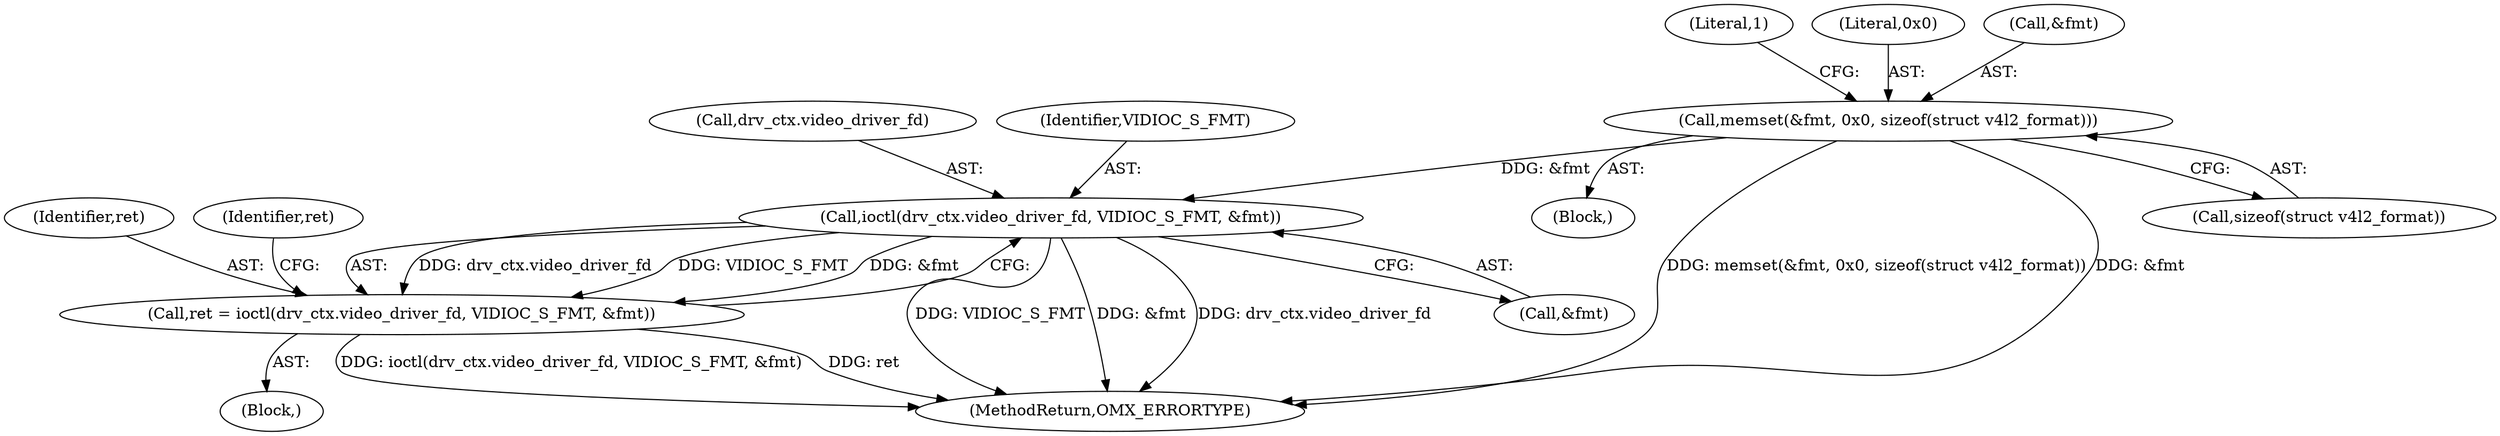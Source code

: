 digraph "0_Android_46e305be6e670a5a0041b0b4861122a0f1aabefa_2@API" {
"1001410" [label="(Call,memset(&fmt, 0x0, sizeof(struct v4l2_format)))"];
"1001513" [label="(Call,ioctl(drv_ctx.video_driver_fd, VIDIOC_S_FMT, &fmt))"];
"1001511" [label="(Call,ret = ioctl(drv_ctx.video_driver_fd, VIDIOC_S_FMT, &fmt))"];
"1001512" [label="(Identifier,ret)"];
"1001514" [label="(Call,drv_ctx.video_driver_fd)"];
"1001418" [label="(Literal,1)"];
"1001413" [label="(Literal,0x0)"];
"1001513" [label="(Call,ioctl(drv_ctx.video_driver_fd, VIDIOC_S_FMT, &fmt))"];
"1001410" [label="(Call,memset(&fmt, 0x0, sizeof(struct v4l2_format)))"];
"1001521" [label="(Identifier,ret)"];
"1001385" [label="(Block,)"];
"1001411" [label="(Call,&fmt)"];
"1003158" [label="(MethodReturn,OMX_ERRORTYPE)"];
"1001511" [label="(Call,ret = ioctl(drv_ctx.video_driver_fd, VIDIOC_S_FMT, &fmt))"];
"1001517" [label="(Identifier,VIDIOC_S_FMT)"];
"1001518" [label="(Call,&fmt)"];
"1001414" [label="(Call,sizeof(struct v4l2_format))"];
"1001505" [label="(Block,)"];
"1001410" -> "1001385"  [label="AST: "];
"1001410" -> "1001414"  [label="CFG: "];
"1001411" -> "1001410"  [label="AST: "];
"1001413" -> "1001410"  [label="AST: "];
"1001414" -> "1001410"  [label="AST: "];
"1001418" -> "1001410"  [label="CFG: "];
"1001410" -> "1003158"  [label="DDG: memset(&fmt, 0x0, sizeof(struct v4l2_format))"];
"1001410" -> "1003158"  [label="DDG: &fmt"];
"1001410" -> "1001513"  [label="DDG: &fmt"];
"1001513" -> "1001511"  [label="AST: "];
"1001513" -> "1001518"  [label="CFG: "];
"1001514" -> "1001513"  [label="AST: "];
"1001517" -> "1001513"  [label="AST: "];
"1001518" -> "1001513"  [label="AST: "];
"1001511" -> "1001513"  [label="CFG: "];
"1001513" -> "1003158"  [label="DDG: VIDIOC_S_FMT"];
"1001513" -> "1003158"  [label="DDG: &fmt"];
"1001513" -> "1003158"  [label="DDG: drv_ctx.video_driver_fd"];
"1001513" -> "1001511"  [label="DDG: drv_ctx.video_driver_fd"];
"1001513" -> "1001511"  [label="DDG: VIDIOC_S_FMT"];
"1001513" -> "1001511"  [label="DDG: &fmt"];
"1001511" -> "1001505"  [label="AST: "];
"1001512" -> "1001511"  [label="AST: "];
"1001521" -> "1001511"  [label="CFG: "];
"1001511" -> "1003158"  [label="DDG: ioctl(drv_ctx.video_driver_fd, VIDIOC_S_FMT, &fmt)"];
"1001511" -> "1003158"  [label="DDG: ret"];
}
